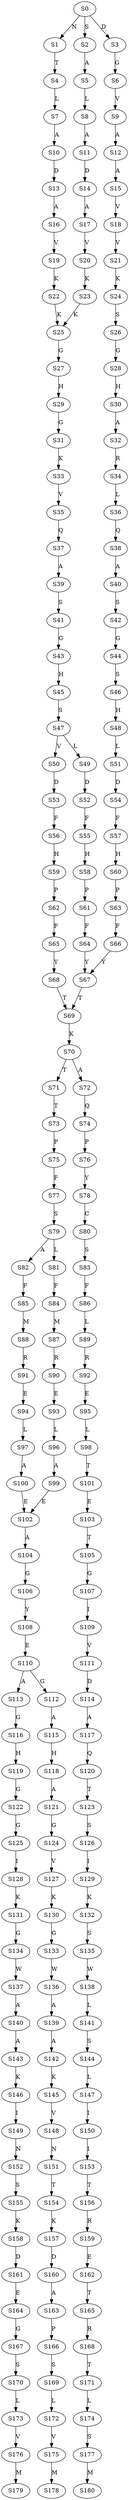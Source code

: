 strict digraph  {
	S0 -> S1 [ label = N ];
	S0 -> S2 [ label = S ];
	S0 -> S3 [ label = D ];
	S1 -> S4 [ label = T ];
	S2 -> S5 [ label = A ];
	S3 -> S6 [ label = G ];
	S4 -> S7 [ label = L ];
	S5 -> S8 [ label = L ];
	S6 -> S9 [ label = V ];
	S7 -> S10 [ label = A ];
	S8 -> S11 [ label = A ];
	S9 -> S12 [ label = A ];
	S10 -> S13 [ label = D ];
	S11 -> S14 [ label = D ];
	S12 -> S15 [ label = A ];
	S13 -> S16 [ label = A ];
	S14 -> S17 [ label = A ];
	S15 -> S18 [ label = V ];
	S16 -> S19 [ label = V ];
	S17 -> S20 [ label = V ];
	S18 -> S21 [ label = V ];
	S19 -> S22 [ label = K ];
	S20 -> S23 [ label = K ];
	S21 -> S24 [ label = K ];
	S22 -> S25 [ label = K ];
	S23 -> S25 [ label = K ];
	S24 -> S26 [ label = S ];
	S25 -> S27 [ label = G ];
	S26 -> S28 [ label = G ];
	S27 -> S29 [ label = H ];
	S28 -> S30 [ label = H ];
	S29 -> S31 [ label = G ];
	S30 -> S32 [ label = A ];
	S31 -> S33 [ label = K ];
	S32 -> S34 [ label = R ];
	S33 -> S35 [ label = V ];
	S34 -> S36 [ label = L ];
	S35 -> S37 [ label = Q ];
	S36 -> S38 [ label = Q ];
	S37 -> S39 [ label = A ];
	S38 -> S40 [ label = A ];
	S39 -> S41 [ label = S ];
	S40 -> S42 [ label = S ];
	S41 -> S43 [ label = G ];
	S42 -> S44 [ label = G ];
	S43 -> S45 [ label = H ];
	S44 -> S46 [ label = S ];
	S45 -> S47 [ label = S ];
	S46 -> S48 [ label = H ];
	S47 -> S49 [ label = L ];
	S47 -> S50 [ label = V ];
	S48 -> S51 [ label = L ];
	S49 -> S52 [ label = D ];
	S50 -> S53 [ label = D ];
	S51 -> S54 [ label = D ];
	S52 -> S55 [ label = F ];
	S53 -> S56 [ label = F ];
	S54 -> S57 [ label = F ];
	S55 -> S58 [ label = H ];
	S56 -> S59 [ label = H ];
	S57 -> S60 [ label = H ];
	S58 -> S61 [ label = P ];
	S59 -> S62 [ label = P ];
	S60 -> S63 [ label = P ];
	S61 -> S64 [ label = F ];
	S62 -> S65 [ label = F ];
	S63 -> S66 [ label = F ];
	S64 -> S67 [ label = Y ];
	S65 -> S68 [ label = Y ];
	S66 -> S67 [ label = Y ];
	S67 -> S69 [ label = T ];
	S68 -> S69 [ label = T ];
	S69 -> S70 [ label = K ];
	S70 -> S71 [ label = T ];
	S70 -> S72 [ label = A ];
	S71 -> S73 [ label = T ];
	S72 -> S74 [ label = Q ];
	S73 -> S75 [ label = P ];
	S74 -> S76 [ label = P ];
	S75 -> S77 [ label = F ];
	S76 -> S78 [ label = Y ];
	S77 -> S79 [ label = S ];
	S78 -> S80 [ label = C ];
	S79 -> S81 [ label = L ];
	S79 -> S82 [ label = A ];
	S80 -> S83 [ label = S ];
	S81 -> S84 [ label = F ];
	S82 -> S85 [ label = F ];
	S83 -> S86 [ label = F ];
	S84 -> S87 [ label = M ];
	S85 -> S88 [ label = M ];
	S86 -> S89 [ label = L ];
	S87 -> S90 [ label = R ];
	S88 -> S91 [ label = R ];
	S89 -> S92 [ label = R ];
	S90 -> S93 [ label = E ];
	S91 -> S94 [ label = E ];
	S92 -> S95 [ label = E ];
	S93 -> S96 [ label = L ];
	S94 -> S97 [ label = L ];
	S95 -> S98 [ label = L ];
	S96 -> S99 [ label = A ];
	S97 -> S100 [ label = A ];
	S98 -> S101 [ label = T ];
	S99 -> S102 [ label = E ];
	S100 -> S102 [ label = E ];
	S101 -> S103 [ label = E ];
	S102 -> S104 [ label = A ];
	S103 -> S105 [ label = T ];
	S104 -> S106 [ label = G ];
	S105 -> S107 [ label = G ];
	S106 -> S108 [ label = Y ];
	S107 -> S109 [ label = I ];
	S108 -> S110 [ label = E ];
	S109 -> S111 [ label = V ];
	S110 -> S112 [ label = G ];
	S110 -> S113 [ label = A ];
	S111 -> S114 [ label = D ];
	S112 -> S115 [ label = A ];
	S113 -> S116 [ label = G ];
	S114 -> S117 [ label = A ];
	S115 -> S118 [ label = H ];
	S116 -> S119 [ label = H ];
	S117 -> S120 [ label = Q ];
	S118 -> S121 [ label = A ];
	S119 -> S122 [ label = G ];
	S120 -> S123 [ label = T ];
	S121 -> S124 [ label = G ];
	S122 -> S125 [ label = G ];
	S123 -> S126 [ label = S ];
	S124 -> S127 [ label = V ];
	S125 -> S128 [ label = I ];
	S126 -> S129 [ label = I ];
	S127 -> S130 [ label = K ];
	S128 -> S131 [ label = K ];
	S129 -> S132 [ label = K ];
	S130 -> S133 [ label = G ];
	S131 -> S134 [ label = G ];
	S132 -> S135 [ label = S ];
	S133 -> S136 [ label = W ];
	S134 -> S137 [ label = W ];
	S135 -> S138 [ label = W ];
	S136 -> S139 [ label = A ];
	S137 -> S140 [ label = A ];
	S138 -> S141 [ label = L ];
	S139 -> S142 [ label = A ];
	S140 -> S143 [ label = A ];
	S141 -> S144 [ label = S ];
	S142 -> S145 [ label = K ];
	S143 -> S146 [ label = K ];
	S144 -> S147 [ label = L ];
	S145 -> S148 [ label = V ];
	S146 -> S149 [ label = I ];
	S147 -> S150 [ label = I ];
	S148 -> S151 [ label = N ];
	S149 -> S152 [ label = N ];
	S150 -> S153 [ label = I ];
	S151 -> S154 [ label = T ];
	S152 -> S155 [ label = S ];
	S153 -> S156 [ label = T ];
	S154 -> S157 [ label = K ];
	S155 -> S158 [ label = K ];
	S156 -> S159 [ label = R ];
	S157 -> S160 [ label = D ];
	S158 -> S161 [ label = D ];
	S159 -> S162 [ label = E ];
	S160 -> S163 [ label = A ];
	S161 -> S164 [ label = E ];
	S162 -> S165 [ label = T ];
	S163 -> S166 [ label = P ];
	S164 -> S167 [ label = G ];
	S165 -> S168 [ label = R ];
	S166 -> S169 [ label = S ];
	S167 -> S170 [ label = S ];
	S168 -> S171 [ label = T ];
	S169 -> S172 [ label = L ];
	S170 -> S173 [ label = L ];
	S171 -> S174 [ label = L ];
	S172 -> S175 [ label = V ];
	S173 -> S176 [ label = V ];
	S174 -> S177 [ label = S ];
	S175 -> S178 [ label = M ];
	S176 -> S179 [ label = M ];
	S177 -> S180 [ label = M ];
}
